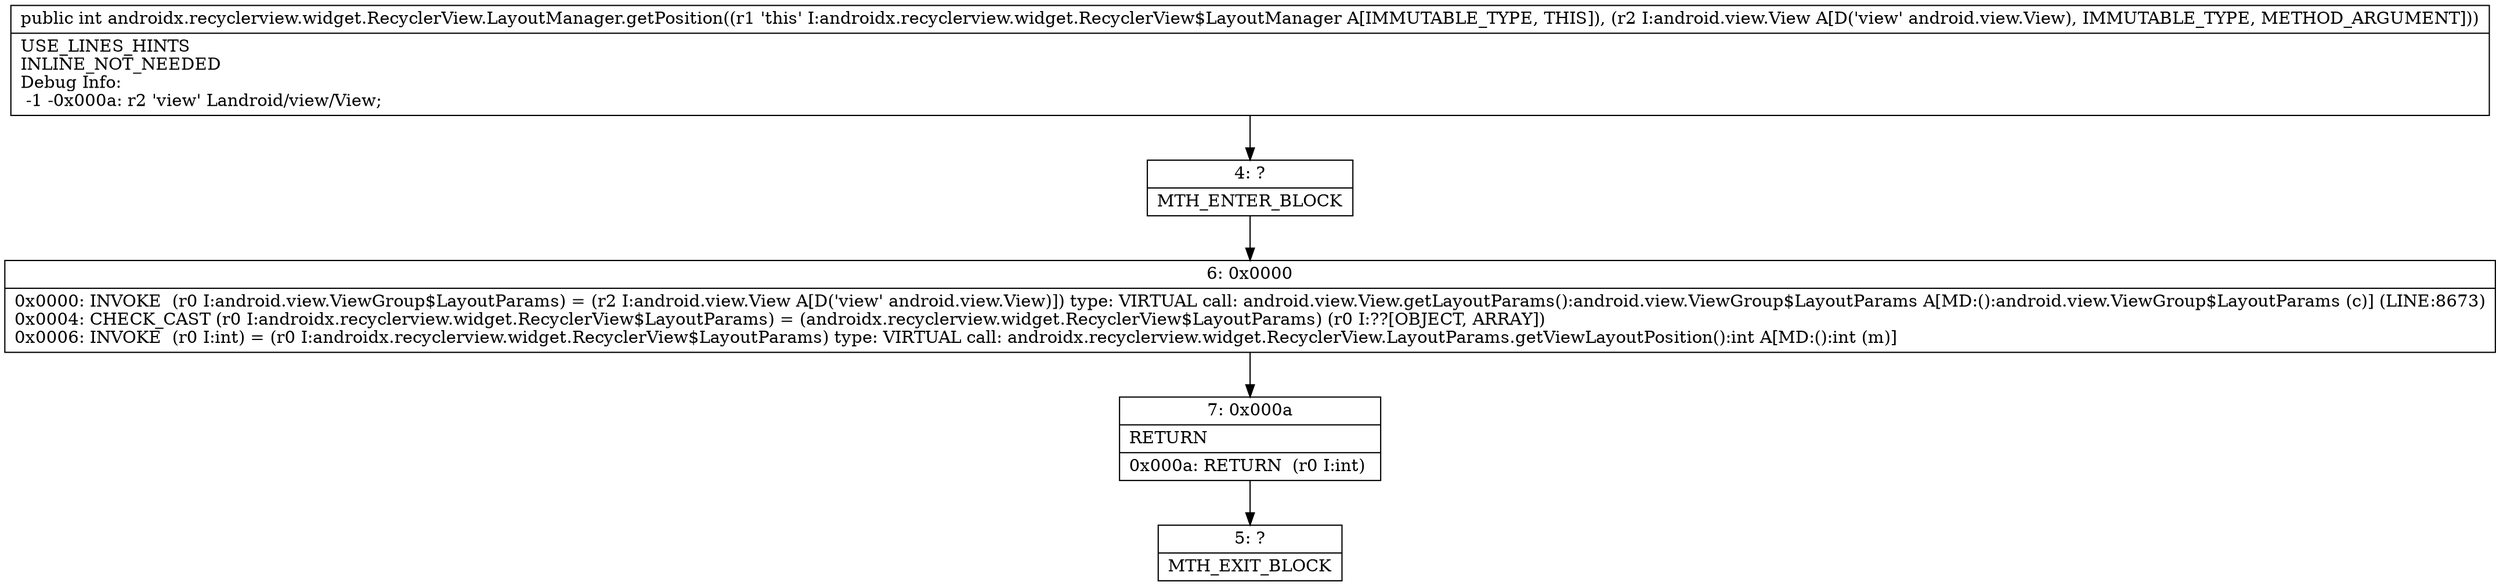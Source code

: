 digraph "CFG forandroidx.recyclerview.widget.RecyclerView.LayoutManager.getPosition(Landroid\/view\/View;)I" {
Node_4 [shape=record,label="{4\:\ ?|MTH_ENTER_BLOCK\l}"];
Node_6 [shape=record,label="{6\:\ 0x0000|0x0000: INVOKE  (r0 I:android.view.ViewGroup$LayoutParams) = (r2 I:android.view.View A[D('view' android.view.View)]) type: VIRTUAL call: android.view.View.getLayoutParams():android.view.ViewGroup$LayoutParams A[MD:():android.view.ViewGroup$LayoutParams (c)] (LINE:8673)\l0x0004: CHECK_CAST (r0 I:androidx.recyclerview.widget.RecyclerView$LayoutParams) = (androidx.recyclerview.widget.RecyclerView$LayoutParams) (r0 I:??[OBJECT, ARRAY]) \l0x0006: INVOKE  (r0 I:int) = (r0 I:androidx.recyclerview.widget.RecyclerView$LayoutParams) type: VIRTUAL call: androidx.recyclerview.widget.RecyclerView.LayoutParams.getViewLayoutPosition():int A[MD:():int (m)]\l}"];
Node_7 [shape=record,label="{7\:\ 0x000a|RETURN\l|0x000a: RETURN  (r0 I:int) \l}"];
Node_5 [shape=record,label="{5\:\ ?|MTH_EXIT_BLOCK\l}"];
MethodNode[shape=record,label="{public int androidx.recyclerview.widget.RecyclerView.LayoutManager.getPosition((r1 'this' I:androidx.recyclerview.widget.RecyclerView$LayoutManager A[IMMUTABLE_TYPE, THIS]), (r2 I:android.view.View A[D('view' android.view.View), IMMUTABLE_TYPE, METHOD_ARGUMENT]))  | USE_LINES_HINTS\lINLINE_NOT_NEEDED\lDebug Info:\l  \-1 \-0x000a: r2 'view' Landroid\/view\/View;\l}"];
MethodNode -> Node_4;Node_4 -> Node_6;
Node_6 -> Node_7;
Node_7 -> Node_5;
}

